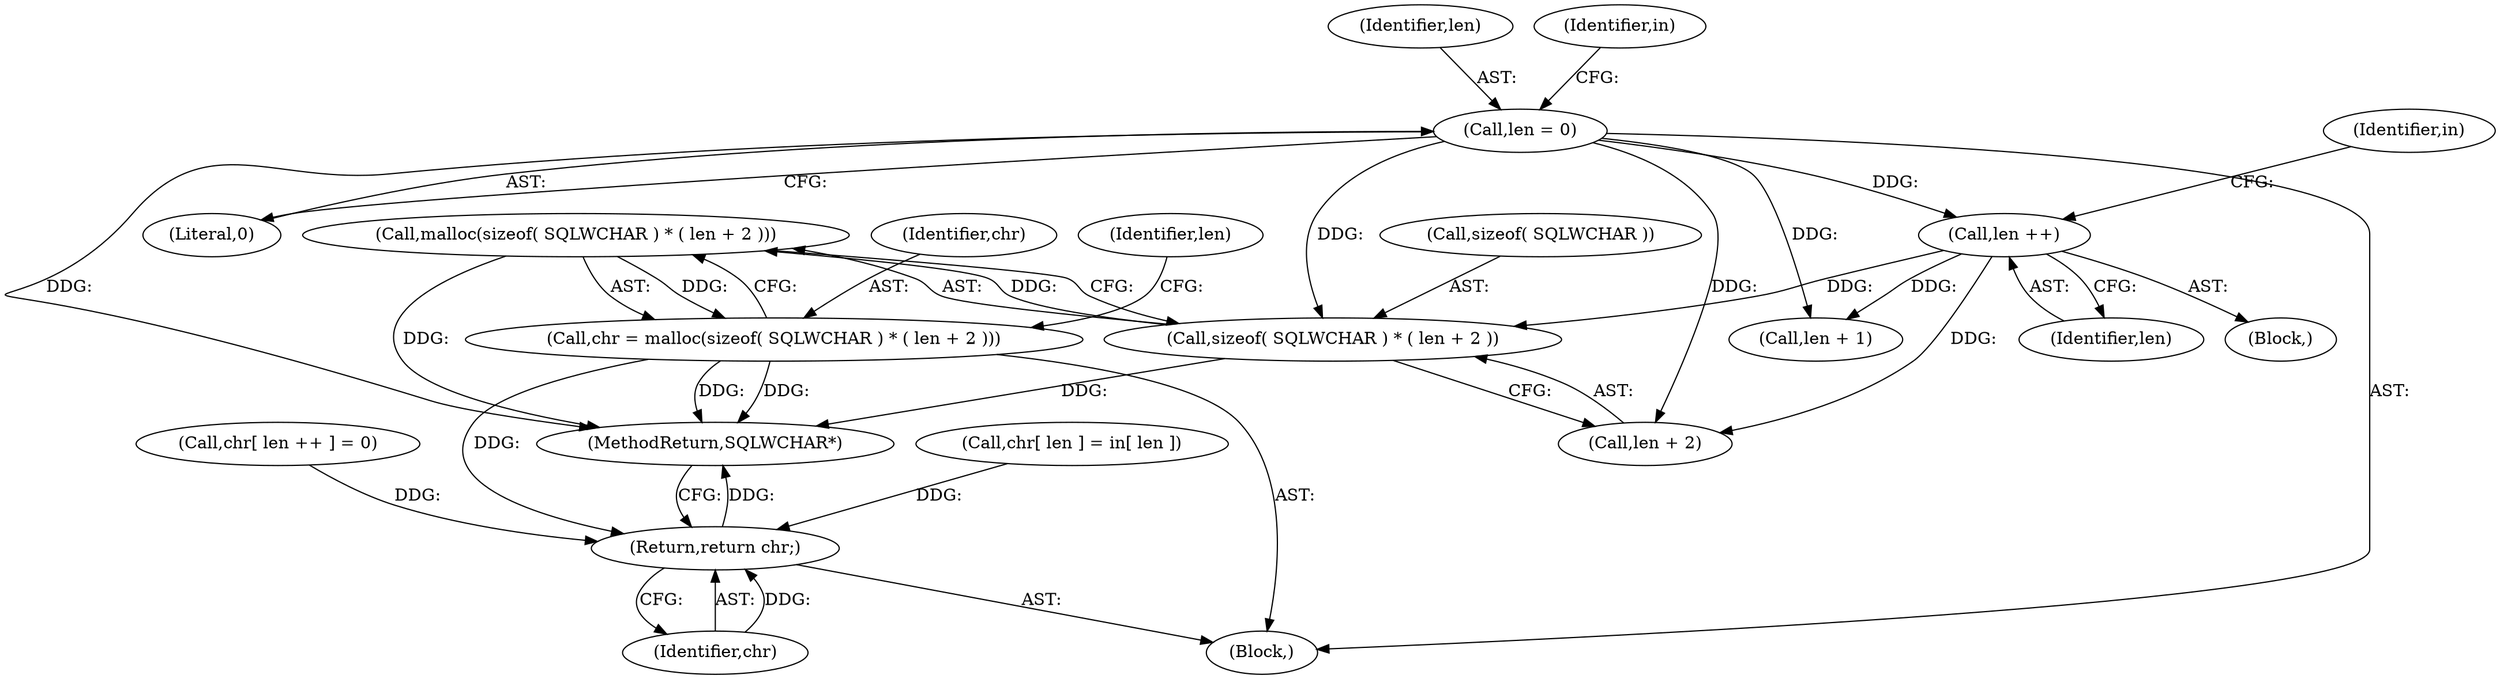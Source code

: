 digraph "0_unixODBC_45ef78e037f578b15fc58938a3a3251655e71d6f#diff-d52750c7ba4e594410438569d8e2963aL24_3@API" {
"1000133" [label="(Call,malloc(sizeof( SQLWCHAR ) * ( len + 2 )))"];
"1000134" [label="(Call,sizeof( SQLWCHAR ) * ( len + 2 ))"];
"1000129" [label="(Call,len ++)"];
"1000105" [label="(Call,len = 0)"];
"1000131" [label="(Call,chr = malloc(sizeof( SQLWCHAR ) * ( len + 2 )))"];
"1000179" [label="(Return,return chr;)"];
"1000173" [label="(Call,chr[ len ++ ] = 0)"];
"1000105" [label="(Call,len = 0)"];
"1000134" [label="(Call,sizeof( SQLWCHAR ) * ( len + 2 ))"];
"1000130" [label="(Identifier,len)"];
"1000158" [label="(Call,chr[ len ] = in[ len ])"];
"1000137" [label="(Call,len + 2)"];
"1000180" [label="(Identifier,chr)"];
"1000133" [label="(Call,malloc(sizeof( SQLWCHAR ) * ( len + 2 )))"];
"1000131" [label="(Call,chr = malloc(sizeof( SQLWCHAR ) * ( len + 2 )))"];
"1000132" [label="(Identifier,chr)"];
"1000102" [label="(Block,)"];
"1000129" [label="(Call,len ++)"];
"1000106" [label="(Identifier,len)"];
"1000135" [label="(Call,sizeof( SQLWCHAR ))"];
"1000179" [label="(Return,return chr;)"];
"1000124" [label="(Call,len + 1)"];
"1000107" [label="(Literal,0)"];
"1000128" [label="(Block,)"];
"1000110" [label="(Identifier,in)"];
"1000181" [label="(MethodReturn,SQLWCHAR*)"];
"1000141" [label="(Identifier,len)"];
"1000118" [label="(Identifier,in)"];
"1000133" -> "1000131"  [label="AST: "];
"1000133" -> "1000134"  [label="CFG: "];
"1000134" -> "1000133"  [label="AST: "];
"1000131" -> "1000133"  [label="CFG: "];
"1000133" -> "1000181"  [label="DDG: "];
"1000133" -> "1000131"  [label="DDG: "];
"1000134" -> "1000133"  [label="DDG: "];
"1000134" -> "1000137"  [label="CFG: "];
"1000135" -> "1000134"  [label="AST: "];
"1000137" -> "1000134"  [label="AST: "];
"1000134" -> "1000181"  [label="DDG: "];
"1000129" -> "1000134"  [label="DDG: "];
"1000105" -> "1000134"  [label="DDG: "];
"1000129" -> "1000128"  [label="AST: "];
"1000129" -> "1000130"  [label="CFG: "];
"1000130" -> "1000129"  [label="AST: "];
"1000118" -> "1000129"  [label="CFG: "];
"1000129" -> "1000124"  [label="DDG: "];
"1000105" -> "1000129"  [label="DDG: "];
"1000129" -> "1000137"  [label="DDG: "];
"1000105" -> "1000102"  [label="AST: "];
"1000105" -> "1000107"  [label="CFG: "];
"1000106" -> "1000105"  [label="AST: "];
"1000107" -> "1000105"  [label="AST: "];
"1000110" -> "1000105"  [label="CFG: "];
"1000105" -> "1000181"  [label="DDG: "];
"1000105" -> "1000124"  [label="DDG: "];
"1000105" -> "1000137"  [label="DDG: "];
"1000131" -> "1000102"  [label="AST: "];
"1000132" -> "1000131"  [label="AST: "];
"1000141" -> "1000131"  [label="CFG: "];
"1000131" -> "1000181"  [label="DDG: "];
"1000131" -> "1000181"  [label="DDG: "];
"1000131" -> "1000179"  [label="DDG: "];
"1000179" -> "1000102"  [label="AST: "];
"1000179" -> "1000180"  [label="CFG: "];
"1000180" -> "1000179"  [label="AST: "];
"1000181" -> "1000179"  [label="CFG: "];
"1000179" -> "1000181"  [label="DDG: "];
"1000180" -> "1000179"  [label="DDG: "];
"1000158" -> "1000179"  [label="DDG: "];
"1000173" -> "1000179"  [label="DDG: "];
}
